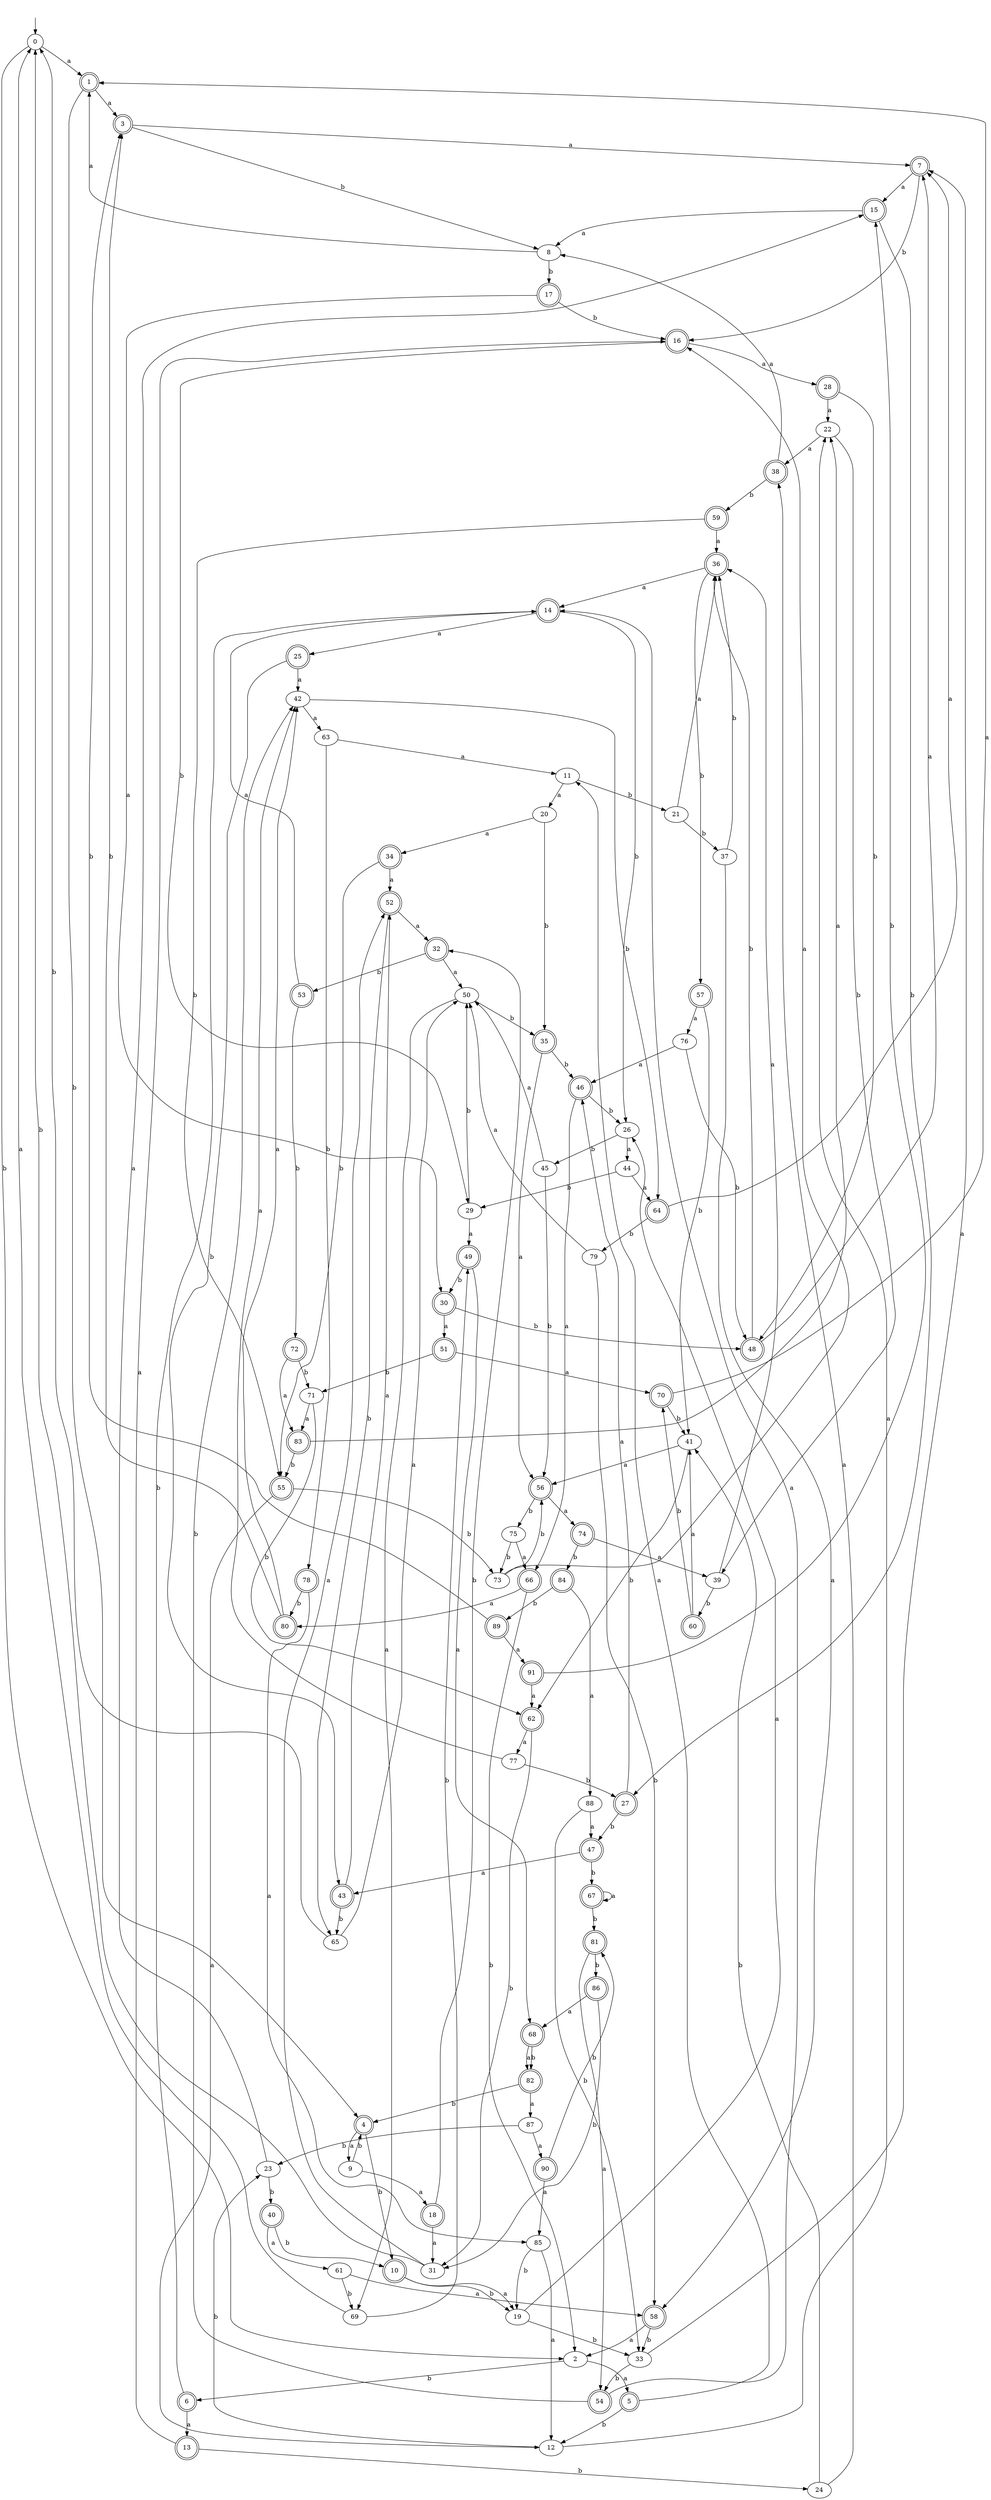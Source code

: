 digraph RandomDFA {
  __start0 [label="", shape=none];
  __start0 -> 0 [label=""];
  0 [shape=circle]
  0 -> 1 [label="a"]
  0 -> 2 [label="b"]
  1 [shape=doublecircle]
  1 -> 3 [label="a"]
  1 -> 4 [label="b"]
  2
  2 -> 5 [label="a"]
  2 -> 6 [label="b"]
  3 [shape=doublecircle]
  3 -> 7 [label="a"]
  3 -> 8 [label="b"]
  4 [shape=doublecircle]
  4 -> 9 [label="a"]
  4 -> 10 [label="b"]
  5 [shape=doublecircle]
  5 -> 11 [label="a"]
  5 -> 12 [label="b"]
  6 [shape=doublecircle]
  6 -> 13 [label="a"]
  6 -> 14 [label="b"]
  7 [shape=doublecircle]
  7 -> 15 [label="a"]
  7 -> 16 [label="b"]
  8
  8 -> 1 [label="a"]
  8 -> 17 [label="b"]
  9
  9 -> 18 [label="a"]
  9 -> 4 [label="b"]
  10 [shape=doublecircle]
  10 -> 19 [label="a"]
  10 -> 19 [label="b"]
  11
  11 -> 20 [label="a"]
  11 -> 21 [label="b"]
  12
  12 -> 22 [label="a"]
  12 -> 23 [label="b"]
  13 [shape=doublecircle]
  13 -> 16 [label="a"]
  13 -> 24 [label="b"]
  14 [shape=doublecircle]
  14 -> 25 [label="a"]
  14 -> 26 [label="b"]
  15 [shape=doublecircle]
  15 -> 8 [label="a"]
  15 -> 27 [label="b"]
  16 [shape=doublecircle]
  16 -> 28 [label="a"]
  16 -> 29 [label="b"]
  17 [shape=doublecircle]
  17 -> 30 [label="a"]
  17 -> 16 [label="b"]
  18 [shape=doublecircle]
  18 -> 31 [label="a"]
  18 -> 32 [label="b"]
  19
  19 -> 26 [label="a"]
  19 -> 33 [label="b"]
  20
  20 -> 34 [label="a"]
  20 -> 35 [label="b"]
  21
  21 -> 36 [label="a"]
  21 -> 37 [label="b"]
  22
  22 -> 38 [label="a"]
  22 -> 39 [label="b"]
  23
  23 -> 15 [label="a"]
  23 -> 40 [label="b"]
  24
  24 -> 38 [label="a"]
  24 -> 41 [label="b"]
  25 [shape=doublecircle]
  25 -> 42 [label="a"]
  25 -> 43 [label="b"]
  26
  26 -> 44 [label="a"]
  26 -> 45 [label="b"]
  27 [shape=doublecircle]
  27 -> 46 [label="a"]
  27 -> 47 [label="b"]
  28 [shape=doublecircle]
  28 -> 22 [label="a"]
  28 -> 48 [label="b"]
  29
  29 -> 49 [label="a"]
  29 -> 50 [label="b"]
  30 [shape=doublecircle]
  30 -> 51 [label="a"]
  30 -> 48 [label="b"]
  31
  31 -> 52 [label="a"]
  31 -> 0 [label="b"]
  32 [shape=doublecircle]
  32 -> 50 [label="a"]
  32 -> 53 [label="b"]
  33
  33 -> 7 [label="a"]
  33 -> 54 [label="b"]
  34 [shape=doublecircle]
  34 -> 52 [label="a"]
  34 -> 55 [label="b"]
  35 [shape=doublecircle]
  35 -> 56 [label="a"]
  35 -> 46 [label="b"]
  36 [shape=doublecircle]
  36 -> 14 [label="a"]
  36 -> 57 [label="b"]
  37
  37 -> 58 [label="a"]
  37 -> 36 [label="b"]
  38 [shape=doublecircle]
  38 -> 8 [label="a"]
  38 -> 59 [label="b"]
  39
  39 -> 36 [label="a"]
  39 -> 60 [label="b"]
  40 [shape=doublecircle]
  40 -> 61 [label="a"]
  40 -> 10 [label="b"]
  41
  41 -> 56 [label="a"]
  41 -> 62 [label="b"]
  42
  42 -> 63 [label="a"]
  42 -> 64 [label="b"]
  43 [shape=doublecircle]
  43 -> 52 [label="a"]
  43 -> 65 [label="b"]
  44
  44 -> 64 [label="a"]
  44 -> 29 [label="b"]
  45
  45 -> 50 [label="a"]
  45 -> 56 [label="b"]
  46 [shape=doublecircle]
  46 -> 66 [label="a"]
  46 -> 26 [label="b"]
  47 [shape=doublecircle]
  47 -> 43 [label="a"]
  47 -> 67 [label="b"]
  48 [shape=doublecircle]
  48 -> 7 [label="a"]
  48 -> 36 [label="b"]
  49 [shape=doublecircle]
  49 -> 68 [label="a"]
  49 -> 30 [label="b"]
  50
  50 -> 69 [label="a"]
  50 -> 35 [label="b"]
  51 [shape=doublecircle]
  51 -> 70 [label="a"]
  51 -> 71 [label="b"]
  52 [shape=doublecircle]
  52 -> 32 [label="a"]
  52 -> 65 [label="b"]
  53 [shape=doublecircle]
  53 -> 14 [label="a"]
  53 -> 72 [label="b"]
  54 [shape=doublecircle]
  54 -> 14 [label="a"]
  54 -> 42 [label="b"]
  55 [shape=doublecircle]
  55 -> 12 [label="a"]
  55 -> 73 [label="b"]
  56 [shape=doublecircle]
  56 -> 74 [label="a"]
  56 -> 75 [label="b"]
  57 [shape=doublecircle]
  57 -> 76 [label="a"]
  57 -> 41 [label="b"]
  58 [shape=doublecircle]
  58 -> 2 [label="a"]
  58 -> 33 [label="b"]
  59 [shape=doublecircle]
  59 -> 36 [label="a"]
  59 -> 55 [label="b"]
  60 [shape=doublecircle]
  60 -> 41 [label="a"]
  60 -> 70 [label="b"]
  61
  61 -> 58 [label="a"]
  61 -> 69 [label="b"]
  62 [shape=doublecircle]
  62 -> 77 [label="a"]
  62 -> 31 [label="b"]
  63
  63 -> 11 [label="a"]
  63 -> 78 [label="b"]
  64 [shape=doublecircle]
  64 -> 7 [label="a"]
  64 -> 79 [label="b"]
  65
  65 -> 50 [label="a"]
  65 -> 0 [label="b"]
  66 [shape=doublecircle]
  66 -> 80 [label="a"]
  66 -> 2 [label="b"]
  67 [shape=doublecircle]
  67 -> 67 [label="a"]
  67 -> 81 [label="b"]
  68 [shape=doublecircle]
  68 -> 82 [label="a"]
  68 -> 82 [label="b"]
  69
  69 -> 0 [label="a"]
  69 -> 49 [label="b"]
  70 [shape=doublecircle]
  70 -> 1 [label="a"]
  70 -> 41 [label="b"]
  71
  71 -> 83 [label="a"]
  71 -> 62 [label="b"]
  72 [shape=doublecircle]
  72 -> 83 [label="a"]
  72 -> 71 [label="b"]
  73
  73 -> 16 [label="a"]
  73 -> 56 [label="b"]
  74 [shape=doublecircle]
  74 -> 39 [label="a"]
  74 -> 84 [label="b"]
  75
  75 -> 66 [label="a"]
  75 -> 73 [label="b"]
  76
  76 -> 46 [label="a"]
  76 -> 48 [label="b"]
  77
  77 -> 42 [label="a"]
  77 -> 27 [label="b"]
  78 [shape=doublecircle]
  78 -> 85 [label="a"]
  78 -> 80 [label="b"]
  79
  79 -> 50 [label="a"]
  79 -> 58 [label="b"]
  80 [shape=doublecircle]
  80 -> 42 [label="a"]
  80 -> 3 [label="b"]
  81 [shape=doublecircle]
  81 -> 54 [label="a"]
  81 -> 86 [label="b"]
  82 [shape=doublecircle]
  82 -> 87 [label="a"]
  82 -> 4 [label="b"]
  83 [shape=doublecircle]
  83 -> 22 [label="a"]
  83 -> 55 [label="b"]
  84 [shape=doublecircle]
  84 -> 88 [label="a"]
  84 -> 89 [label="b"]
  85
  85 -> 12 [label="a"]
  85 -> 19 [label="b"]
  86 [shape=doublecircle]
  86 -> 68 [label="a"]
  86 -> 31 [label="b"]
  87
  87 -> 90 [label="a"]
  87 -> 23 [label="b"]
  88
  88 -> 47 [label="a"]
  88 -> 33 [label="b"]
  89 [shape=doublecircle]
  89 -> 91 [label="a"]
  89 -> 3 [label="b"]
  90 [shape=doublecircle]
  90 -> 85 [label="a"]
  90 -> 81 [label="b"]
  91 [shape=doublecircle]
  91 -> 62 [label="a"]
  91 -> 15 [label="b"]
}
